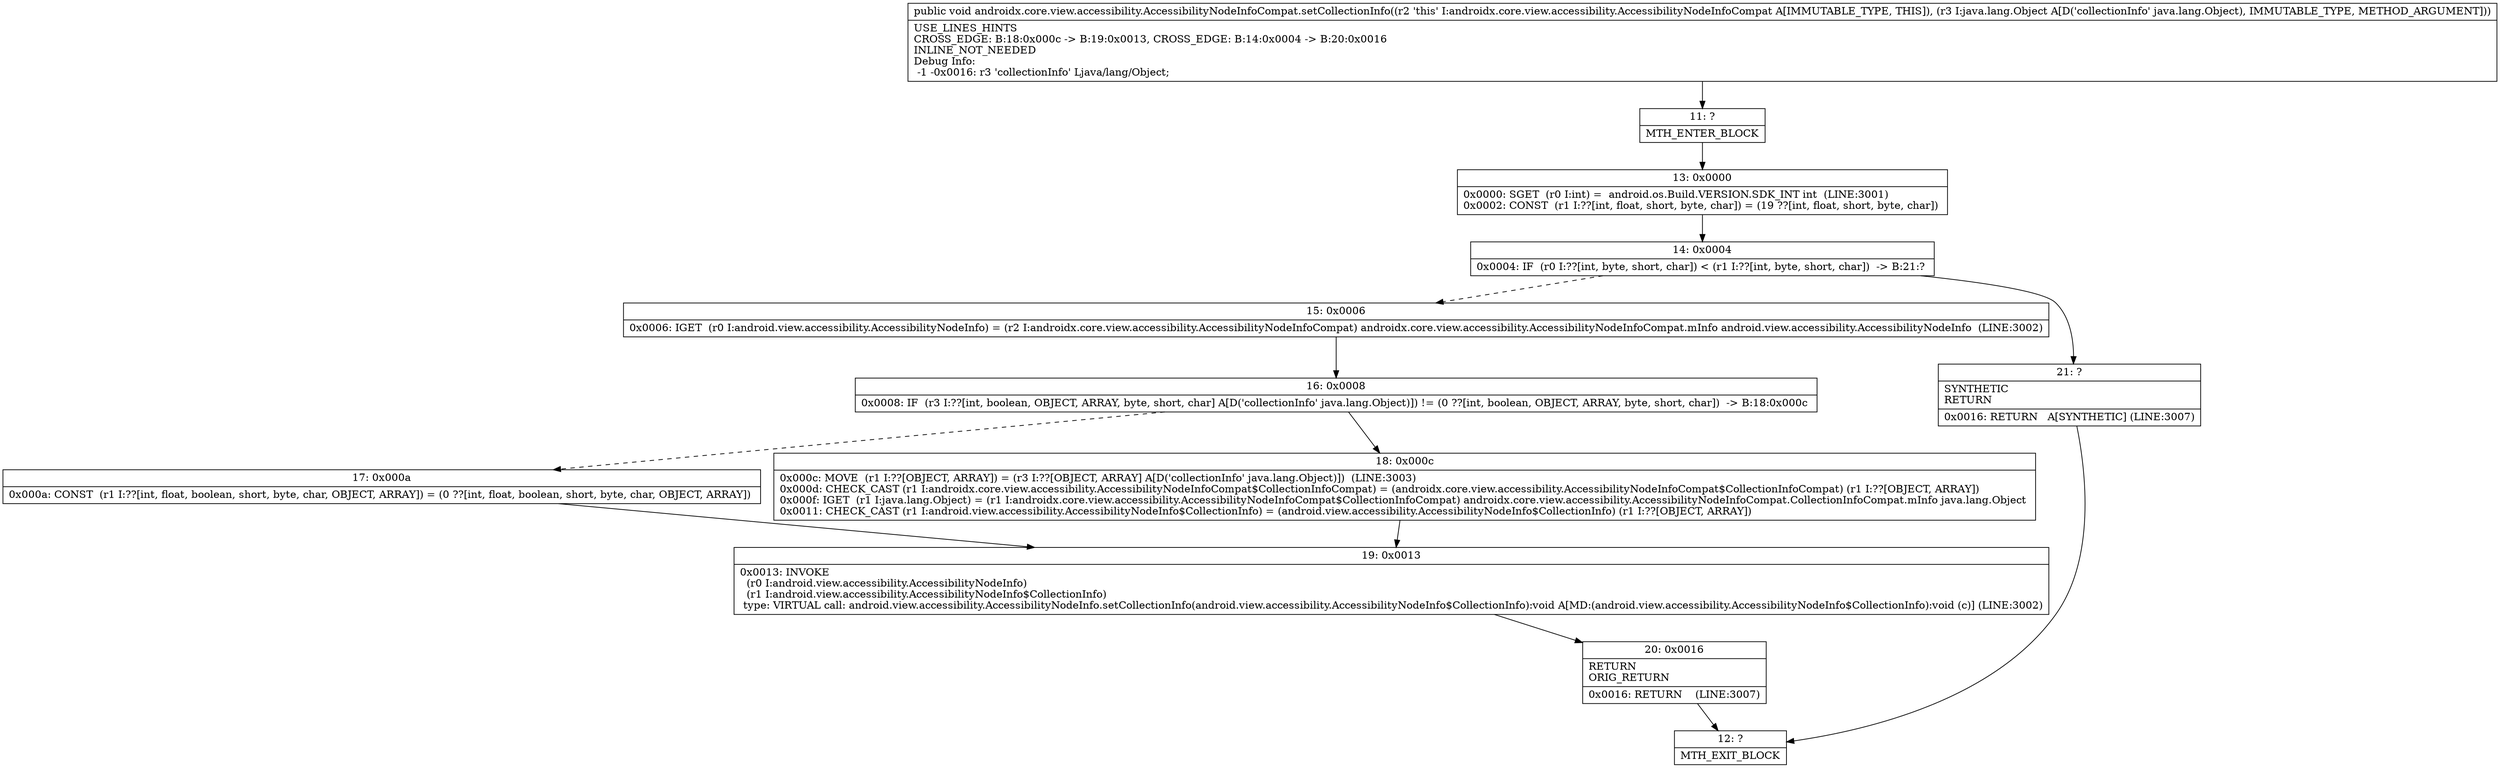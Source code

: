 digraph "CFG forandroidx.core.view.accessibility.AccessibilityNodeInfoCompat.setCollectionInfo(Ljava\/lang\/Object;)V" {
Node_11 [shape=record,label="{11\:\ ?|MTH_ENTER_BLOCK\l}"];
Node_13 [shape=record,label="{13\:\ 0x0000|0x0000: SGET  (r0 I:int) =  android.os.Build.VERSION.SDK_INT int  (LINE:3001)\l0x0002: CONST  (r1 I:??[int, float, short, byte, char]) = (19 ??[int, float, short, byte, char]) \l}"];
Node_14 [shape=record,label="{14\:\ 0x0004|0x0004: IF  (r0 I:??[int, byte, short, char]) \< (r1 I:??[int, byte, short, char])  \-\> B:21:? \l}"];
Node_15 [shape=record,label="{15\:\ 0x0006|0x0006: IGET  (r0 I:android.view.accessibility.AccessibilityNodeInfo) = (r2 I:androidx.core.view.accessibility.AccessibilityNodeInfoCompat) androidx.core.view.accessibility.AccessibilityNodeInfoCompat.mInfo android.view.accessibility.AccessibilityNodeInfo  (LINE:3002)\l}"];
Node_16 [shape=record,label="{16\:\ 0x0008|0x0008: IF  (r3 I:??[int, boolean, OBJECT, ARRAY, byte, short, char] A[D('collectionInfo' java.lang.Object)]) != (0 ??[int, boolean, OBJECT, ARRAY, byte, short, char])  \-\> B:18:0x000c \l}"];
Node_17 [shape=record,label="{17\:\ 0x000a|0x000a: CONST  (r1 I:??[int, float, boolean, short, byte, char, OBJECT, ARRAY]) = (0 ??[int, float, boolean, short, byte, char, OBJECT, ARRAY]) \l}"];
Node_19 [shape=record,label="{19\:\ 0x0013|0x0013: INVOKE  \l  (r0 I:android.view.accessibility.AccessibilityNodeInfo)\l  (r1 I:android.view.accessibility.AccessibilityNodeInfo$CollectionInfo)\l type: VIRTUAL call: android.view.accessibility.AccessibilityNodeInfo.setCollectionInfo(android.view.accessibility.AccessibilityNodeInfo$CollectionInfo):void A[MD:(android.view.accessibility.AccessibilityNodeInfo$CollectionInfo):void (c)] (LINE:3002)\l}"];
Node_20 [shape=record,label="{20\:\ 0x0016|RETURN\lORIG_RETURN\l|0x0016: RETURN    (LINE:3007)\l}"];
Node_12 [shape=record,label="{12\:\ ?|MTH_EXIT_BLOCK\l}"];
Node_18 [shape=record,label="{18\:\ 0x000c|0x000c: MOVE  (r1 I:??[OBJECT, ARRAY]) = (r3 I:??[OBJECT, ARRAY] A[D('collectionInfo' java.lang.Object)])  (LINE:3003)\l0x000d: CHECK_CAST (r1 I:androidx.core.view.accessibility.AccessibilityNodeInfoCompat$CollectionInfoCompat) = (androidx.core.view.accessibility.AccessibilityNodeInfoCompat$CollectionInfoCompat) (r1 I:??[OBJECT, ARRAY]) \l0x000f: IGET  (r1 I:java.lang.Object) = (r1 I:androidx.core.view.accessibility.AccessibilityNodeInfoCompat$CollectionInfoCompat) androidx.core.view.accessibility.AccessibilityNodeInfoCompat.CollectionInfoCompat.mInfo java.lang.Object \l0x0011: CHECK_CAST (r1 I:android.view.accessibility.AccessibilityNodeInfo$CollectionInfo) = (android.view.accessibility.AccessibilityNodeInfo$CollectionInfo) (r1 I:??[OBJECT, ARRAY]) \l}"];
Node_21 [shape=record,label="{21\:\ ?|SYNTHETIC\lRETURN\l|0x0016: RETURN   A[SYNTHETIC] (LINE:3007)\l}"];
MethodNode[shape=record,label="{public void androidx.core.view.accessibility.AccessibilityNodeInfoCompat.setCollectionInfo((r2 'this' I:androidx.core.view.accessibility.AccessibilityNodeInfoCompat A[IMMUTABLE_TYPE, THIS]), (r3 I:java.lang.Object A[D('collectionInfo' java.lang.Object), IMMUTABLE_TYPE, METHOD_ARGUMENT]))  | USE_LINES_HINTS\lCROSS_EDGE: B:18:0x000c \-\> B:19:0x0013, CROSS_EDGE: B:14:0x0004 \-\> B:20:0x0016\lINLINE_NOT_NEEDED\lDebug Info:\l  \-1 \-0x0016: r3 'collectionInfo' Ljava\/lang\/Object;\l}"];
MethodNode -> Node_11;Node_11 -> Node_13;
Node_13 -> Node_14;
Node_14 -> Node_15[style=dashed];
Node_14 -> Node_21;
Node_15 -> Node_16;
Node_16 -> Node_17[style=dashed];
Node_16 -> Node_18;
Node_17 -> Node_19;
Node_19 -> Node_20;
Node_20 -> Node_12;
Node_18 -> Node_19;
Node_21 -> Node_12;
}

